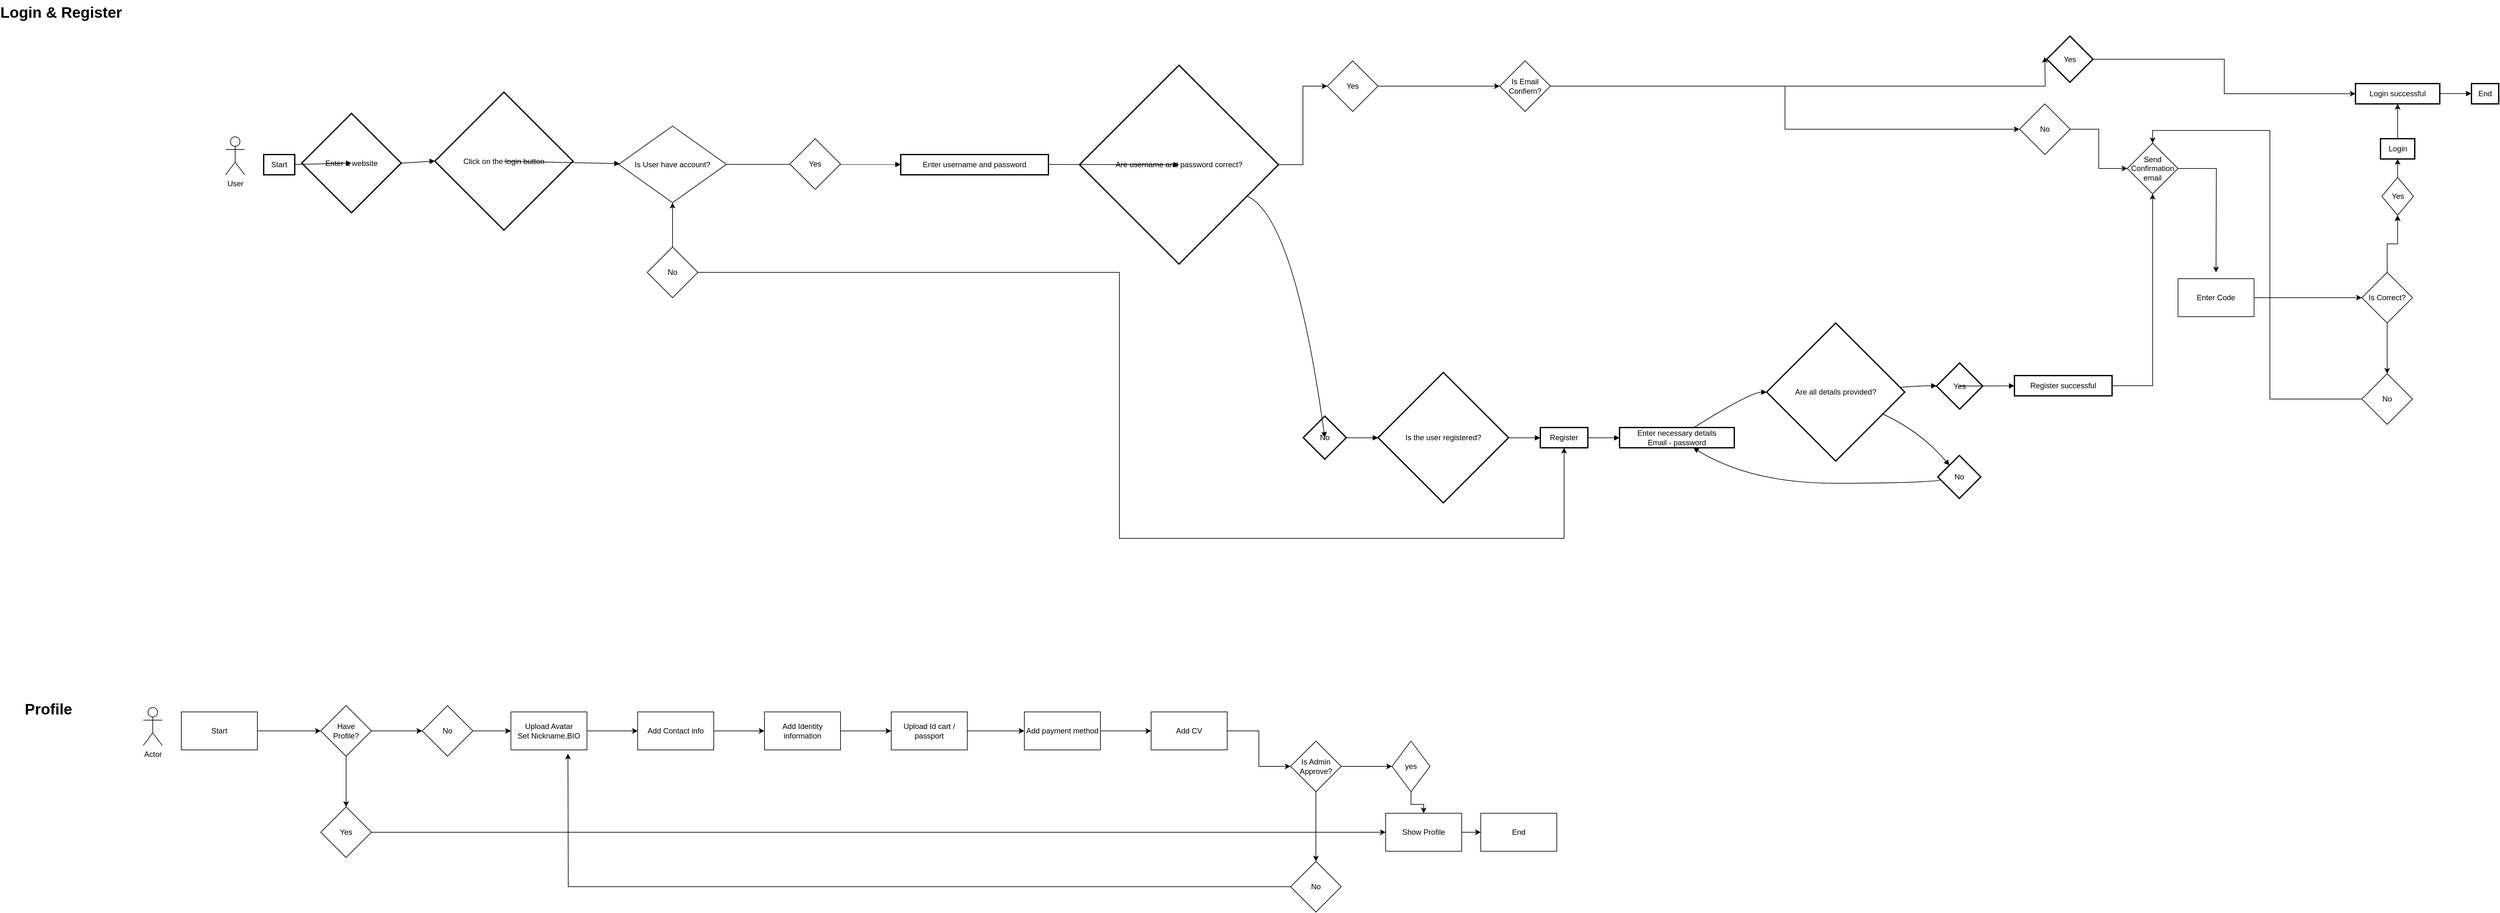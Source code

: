<mxfile version="22.1.11" type="github">
  <diagram name="Page-1" id="RCzVIw21s0QxX4_HmofW">
    <mxGraphModel dx="2537" dy="907" grid="1" gridSize="10" guides="1" tooltips="1" connect="1" arrows="1" fold="1" page="1" pageScale="1" pageWidth="850" pageHeight="1100" math="0" shadow="0">
      <root>
        <mxCell id="0" />
        <mxCell id="1" parent="0" />
        <mxCell id="2" value="Start" style="whiteSpace=wrap;strokeWidth=2;" parent="1" vertex="1">
          <mxGeometry x="-430" y="254" width="49" height="32" as="geometry" />
        </mxCell>
        <mxCell id="3" value="Enter a website" style="rhombus;strokeWidth=2;whiteSpace=wrap;" parent="1" vertex="1">
          <mxGeometry x="-370" y="189" width="157" height="157" as="geometry" />
        </mxCell>
        <mxCell id="4" value="Click on the login button" style="rhombus;strokeWidth=2;whiteSpace=wrap;" parent="1" vertex="1">
          <mxGeometry x="-160" y="155.5" width="218" height="218" as="geometry" />
        </mxCell>
        <mxCell id="5" value="Enter username and password" style="whiteSpace=wrap;strokeWidth=2;" parent="1" vertex="1">
          <mxGeometry x="575" y="254" width="233" height="32" as="geometry" />
        </mxCell>
        <mxCell id="Xof1CyFzRAlIr6X4M1OH-53" style="edgeStyle=orthogonalEdgeStyle;rounded=0;orthogonalLoop=1;jettySize=auto;html=1;exitX=1;exitY=0.5;exitDx=0;exitDy=0;" edge="1" parent="1" source="6" target="Xof1CyFzRAlIr6X4M1OH-52">
          <mxGeometry relative="1" as="geometry" />
        </mxCell>
        <mxCell id="6" value="Are username and password correct?" style="rhombus;strokeWidth=2;whiteSpace=wrap;" parent="1" vertex="1">
          <mxGeometry x="857" y="113" width="314" height="314" as="geometry" />
        </mxCell>
        <mxCell id="Xof1CyFzRAlIr6X4M1OH-48" style="edgeStyle=orthogonalEdgeStyle;rounded=0;orthogonalLoop=1;jettySize=auto;html=1;entryX=0;entryY=0.5;entryDx=0;entryDy=0;" edge="1" parent="1" source="7" target="9">
          <mxGeometry relative="1" as="geometry">
            <mxPoint x="2820" y="170" as="targetPoint" />
          </mxGeometry>
        </mxCell>
        <mxCell id="7" value="Yes" style="rhombus;strokeWidth=2;whiteSpace=wrap;" parent="1" vertex="1">
          <mxGeometry x="2383" y="67" width="73" height="73" as="geometry" />
        </mxCell>
        <mxCell id="9" value="Login successful" style="whiteSpace=wrap;strokeWidth=2;" parent="1" vertex="1">
          <mxGeometry x="2870" y="142" width="133" height="32" as="geometry" />
        </mxCell>
        <mxCell id="10" value="End" style="whiteSpace=wrap;strokeWidth=2;" parent="1" vertex="1">
          <mxGeometry x="3053" y="142" width="43" height="32" as="geometry" />
        </mxCell>
        <mxCell id="11" value="No" style="rhombus;strokeWidth=2;whiteSpace=wrap;" parent="1" vertex="1">
          <mxGeometry x="1210" y="667" width="68" height="68" as="geometry" />
        </mxCell>
        <mxCell id="12" value="Is the user registered?" style="rhombus;strokeWidth=2;whiteSpace=wrap;" parent="1" vertex="1">
          <mxGeometry x="1328" y="598" width="206" height="206" as="geometry" />
        </mxCell>
        <mxCell id="13" value="Register" style="whiteSpace=wrap;strokeWidth=2;" parent="1" vertex="1">
          <mxGeometry x="1584" y="685" width="75" height="32" as="geometry" />
        </mxCell>
        <mxCell id="14" value="Enter necessary details&#xa;Email - password" style="whiteSpace=wrap;strokeWidth=2;" parent="1" vertex="1">
          <mxGeometry x="1709" y="685" width="181" height="32" as="geometry" />
        </mxCell>
        <mxCell id="15" value="Are all details provided?" style="rhombus;strokeWidth=2;whiteSpace=wrap;" parent="1" vertex="1">
          <mxGeometry x="1941" y="520" width="218" height="218" as="geometry" />
        </mxCell>
        <mxCell id="16" value="Yes" style="rhombus;strokeWidth=2;whiteSpace=wrap;" parent="1" vertex="1">
          <mxGeometry x="2209" y="583" width="73" height="73" as="geometry" />
        </mxCell>
        <mxCell id="Xof1CyFzRAlIr6X4M1OH-51" style="edgeStyle=orthogonalEdgeStyle;rounded=0;orthogonalLoop=1;jettySize=auto;html=1;entryX=0.5;entryY=1;entryDx=0;entryDy=0;" edge="1" parent="1" source="17" target="Xof1CyFzRAlIr6X4M1OH-49">
          <mxGeometry relative="1" as="geometry" />
        </mxCell>
        <mxCell id="17" value="Register successful" style="whiteSpace=wrap;strokeWidth=2;" parent="1" vertex="1">
          <mxGeometry x="2332" y="603" width="154" height="32" as="geometry" />
        </mxCell>
        <mxCell id="Xof1CyFzRAlIr6X4M1OH-68" value="" style="edgeStyle=orthogonalEdgeStyle;rounded=0;orthogonalLoop=1;jettySize=auto;html=1;" edge="1" parent="1" source="18" target="9">
          <mxGeometry relative="1" as="geometry" />
        </mxCell>
        <mxCell id="18" value="Login" style="whiteSpace=wrap;strokeWidth=2;" parent="1" vertex="1">
          <mxGeometry x="2909.5" y="229" width="54" height="32" as="geometry" />
        </mxCell>
        <mxCell id="19" value="No" style="rhombus;strokeWidth=2;whiteSpace=wrap;" parent="1" vertex="1">
          <mxGeometry x="2211" y="729" width="68" height="68" as="geometry" />
        </mxCell>
        <mxCell id="20" value="" style="curved=1;startArrow=none;endArrow=block;exitX=1.007;exitY=0.49;entryX=0.002;entryY=0.501;" parent="1" source="2" target="3" edge="1">
          <mxGeometry relative="1" as="geometry">
            <Array as="points" />
          </mxGeometry>
        </mxCell>
        <mxCell id="21" value="" style="curved=1;startArrow=none;endArrow=block;exitX=1.005;exitY=0.501;entryX=-0.001;entryY=0.499;" parent="1" source="3" target="4" edge="1">
          <mxGeometry relative="1" as="geometry">
            <Array as="points" />
          </mxGeometry>
        </mxCell>
        <mxCell id="22" value="" style="curved=1;startArrow=none;endArrow=block;exitX=0.998;exitY=0.499;entryX=-0.002;entryY=0.49;" parent="1" source="Xof1CyFzRAlIr6X4M1OH-41" target="5" edge="1">
          <mxGeometry relative="1" as="geometry">
            <Array as="points" />
          </mxGeometry>
        </mxCell>
        <mxCell id="23" value="" style="curved=1;startArrow=none;endArrow=block;exitX=0.997;exitY=0.49;entryX=0.001;entryY=0.499;" parent="1" source="5" target="6" edge="1">
          <mxGeometry relative="1" as="geometry">
            <Array as="points" />
          </mxGeometry>
        </mxCell>
        <mxCell id="27" value="" style="curved=1;startArrow=none;endArrow=block;exitX=1.0;exitY=0.491;entryX=0.0;entryY=0.491;" parent="1" source="9" target="10" edge="1">
          <mxGeometry relative="1" as="geometry">
            <Array as="points" />
          </mxGeometry>
        </mxCell>
        <mxCell id="28" value="" style="curved=1;startArrow=none;endArrow=block;exitX=1.001;exitY=0.731;entryX=0.005;entryY=0.504;" parent="1" source="6" target="11" edge="1">
          <mxGeometry relative="1" as="geometry">
            <Array as="points">
              <mxPoint x="1196" y="354" />
            </Array>
          </mxGeometry>
        </mxCell>
        <mxCell id="29" value="" style="curved=1;startArrow=none;endArrow=block;exitX=0.998;exitY=0.504;entryX=-0.001;entryY=0.501;" parent="1" source="11" target="12" edge="1">
          <mxGeometry relative="1" as="geometry">
            <Array as="points" />
          </mxGeometry>
        </mxCell>
        <mxCell id="30" value="" style="curved=1;startArrow=none;endArrow=block;exitX=1.001;exitY=0.501;entryX=0.002;entryY=0.508;" parent="1" source="12" target="13" edge="1">
          <mxGeometry relative="1" as="geometry">
            <Array as="points" />
          </mxGeometry>
        </mxCell>
        <mxCell id="31" value="" style="curved=1;startArrow=none;endArrow=block;exitX=1.006;exitY=0.508;entryX=0.002;entryY=0.508;" parent="1" source="13" target="14" edge="1">
          <mxGeometry relative="1" as="geometry">
            <Array as="points" />
          </mxGeometry>
        </mxCell>
        <mxCell id="32" value="" style="curved=1;startArrow=none;endArrow=block;exitX=0.645;exitY=0.008;entryX=-0.001;entryY=0.501;" parent="1" source="14" target="15" edge="1">
          <mxGeometry relative="1" as="geometry">
            <Array as="points">
              <mxPoint x="1916" y="629" />
            </Array>
          </mxGeometry>
        </mxCell>
        <mxCell id="33" value="" style="curved=1;startArrow=none;endArrow=block;exitX=0.998;exitY=0.464;entryX=-0.006;entryY=0.497;" parent="1" source="15" target="16" edge="1">
          <mxGeometry relative="1" as="geometry">
            <Array as="points">
              <mxPoint x="2184" y="619" />
            </Array>
          </mxGeometry>
        </mxCell>
        <mxCell id="34" value="" style="curved=1;startArrow=none;endArrow=block;exitX=0.996;exitY=0.497;entryX=-0.002;entryY=0.509;" parent="1" source="16" target="17" edge="1">
          <mxGeometry relative="1" as="geometry">
            <Array as="points" />
          </mxGeometry>
        </mxCell>
        <mxCell id="37" value="" style="curved=1;startArrow=none;endArrow=block;exitX=0.998;exitY=0.733;entryX=0.077;entryY=0.007;" parent="1" source="15" target="19" edge="1">
          <mxGeometry relative="1" as="geometry">
            <Array as="points">
              <mxPoint x="2184" y="691" />
            </Array>
          </mxGeometry>
        </mxCell>
        <mxCell id="38" value="" style="curved=1;startArrow=none;endArrow=block;exitX=0.005;exitY=0.584;entryX=0.645;entryY=1.008;" parent="1" source="19" target="14" edge="1">
          <mxGeometry relative="1" as="geometry">
            <Array as="points">
              <mxPoint x="2184" y="773" />
              <mxPoint x="1916" y="773" />
            </Array>
          </mxGeometry>
        </mxCell>
        <mxCell id="Xof1CyFzRAlIr6X4M1OH-42" value="" style="curved=1;startArrow=none;endArrow=block;exitX=0.998;exitY=0.499;entryX=-0.002;entryY=0.49;" edge="1" parent="1" source="4" target="Xof1CyFzRAlIr6X4M1OH-41">
          <mxGeometry relative="1" as="geometry">
            <Array as="points" />
            <mxPoint x="229" y="270" as="sourcePoint" />
            <mxPoint x="575" y="270" as="targetPoint" />
          </mxGeometry>
        </mxCell>
        <mxCell id="Xof1CyFzRAlIr6X4M1OH-41" value="Is User have account?" style="rhombus;whiteSpace=wrap;html=1;" vertex="1" parent="1">
          <mxGeometry x="130" y="209" width="170" height="121" as="geometry" />
        </mxCell>
        <mxCell id="Xof1CyFzRAlIr6X4M1OH-43" value="Yes" style="rhombus;whiteSpace=wrap;html=1;" vertex="1" parent="1">
          <mxGeometry x="400" y="229" width="80" height="80" as="geometry" />
        </mxCell>
        <mxCell id="Xof1CyFzRAlIr6X4M1OH-45" value="" style="edgeStyle=orthogonalEdgeStyle;rounded=0;orthogonalLoop=1;jettySize=auto;html=1;" edge="1" parent="1" source="Xof1CyFzRAlIr6X4M1OH-44" target="Xof1CyFzRAlIr6X4M1OH-41">
          <mxGeometry relative="1" as="geometry" />
        </mxCell>
        <mxCell id="Xof1CyFzRAlIr6X4M1OH-47" style="edgeStyle=orthogonalEdgeStyle;rounded=0;orthogonalLoop=1;jettySize=auto;html=1;entryX=0.5;entryY=1;entryDx=0;entryDy=0;" edge="1" parent="1" source="Xof1CyFzRAlIr6X4M1OH-44" target="13">
          <mxGeometry relative="1" as="geometry">
            <mxPoint x="1320" y="540" as="targetPoint" />
            <Array as="points">
              <mxPoint x="920" y="440" />
              <mxPoint x="920" y="860" />
              <mxPoint x="1622" y="860" />
            </Array>
          </mxGeometry>
        </mxCell>
        <mxCell id="Xof1CyFzRAlIr6X4M1OH-44" value="No" style="rhombus;whiteSpace=wrap;html=1;" vertex="1" parent="1">
          <mxGeometry x="175" y="400" width="80" height="80" as="geometry" />
        </mxCell>
        <mxCell id="Xof1CyFzRAlIr6X4M1OH-75" style="edgeStyle=orthogonalEdgeStyle;rounded=0;orthogonalLoop=1;jettySize=auto;html=1;" edge="1" parent="1" source="Xof1CyFzRAlIr6X4M1OH-49">
          <mxGeometry relative="1" as="geometry">
            <mxPoint x="2650" y="440" as="targetPoint" />
          </mxGeometry>
        </mxCell>
        <mxCell id="Xof1CyFzRAlIr6X4M1OH-49" value="Send Confirmation&lt;br&gt;email" style="rhombus;whiteSpace=wrap;html=1;" vertex="1" parent="1">
          <mxGeometry x="2510" y="236" width="80" height="80" as="geometry" />
        </mxCell>
        <mxCell id="Xof1CyFzRAlIr6X4M1OH-54" style="edgeStyle=orthogonalEdgeStyle;rounded=0;orthogonalLoop=1;jettySize=auto;html=1;exitX=1;exitY=0.5;exitDx=0;exitDy=0;" edge="1" parent="1" source="Xof1CyFzRAlIr6X4M1OH-55">
          <mxGeometry relative="1" as="geometry">
            <mxPoint x="2380" y="100" as="targetPoint" />
          </mxGeometry>
        </mxCell>
        <mxCell id="Xof1CyFzRAlIr6X4M1OH-52" value="Yes" style="rhombus;whiteSpace=wrap;html=1;" vertex="1" parent="1">
          <mxGeometry x="1248" y="106" width="80" height="80" as="geometry" />
        </mxCell>
        <mxCell id="Xof1CyFzRAlIr6X4M1OH-56" value="" style="edgeStyle=orthogonalEdgeStyle;rounded=0;orthogonalLoop=1;jettySize=auto;html=1;exitX=1;exitY=0.5;exitDx=0;exitDy=0;" edge="1" parent="1" source="Xof1CyFzRAlIr6X4M1OH-52" target="Xof1CyFzRAlIr6X4M1OH-55">
          <mxGeometry relative="1" as="geometry">
            <mxPoint x="2380" y="100" as="targetPoint" />
            <mxPoint x="1328" y="146" as="sourcePoint" />
          </mxGeometry>
        </mxCell>
        <mxCell id="Xof1CyFzRAlIr6X4M1OH-59" style="edgeStyle=orthogonalEdgeStyle;rounded=0;orthogonalLoop=1;jettySize=auto;html=1;entryX=0;entryY=0.5;entryDx=0;entryDy=0;" edge="1" parent="1" source="Xof1CyFzRAlIr6X4M1OH-55" target="Xof1CyFzRAlIr6X4M1OH-58">
          <mxGeometry relative="1" as="geometry" />
        </mxCell>
        <mxCell id="Xof1CyFzRAlIr6X4M1OH-55" value="Is Email&lt;br&gt;Confiem?" style="rhombus;whiteSpace=wrap;html=1;" vertex="1" parent="1">
          <mxGeometry x="1520" y="106" width="80" height="80" as="geometry" />
        </mxCell>
        <mxCell id="Xof1CyFzRAlIr6X4M1OH-60" style="edgeStyle=orthogonalEdgeStyle;rounded=0;orthogonalLoop=1;jettySize=auto;html=1;entryX=0;entryY=0.5;entryDx=0;entryDy=0;" edge="1" parent="1" source="Xof1CyFzRAlIr6X4M1OH-58" target="Xof1CyFzRAlIr6X4M1OH-49">
          <mxGeometry relative="1" as="geometry" />
        </mxCell>
        <mxCell id="Xof1CyFzRAlIr6X4M1OH-58" value="No" style="rhombus;whiteSpace=wrap;html=1;" vertex="1" parent="1">
          <mxGeometry x="2340" y="174" width="80" height="80" as="geometry" />
        </mxCell>
        <mxCell id="Xof1CyFzRAlIr6X4M1OH-64" value="" style="edgeStyle=orthogonalEdgeStyle;rounded=0;orthogonalLoop=1;jettySize=auto;html=1;" edge="1" parent="1" source="Xof1CyFzRAlIr6X4M1OH-61" target="Xof1CyFzRAlIr6X4M1OH-63">
          <mxGeometry relative="1" as="geometry" />
        </mxCell>
        <mxCell id="Xof1CyFzRAlIr6X4M1OH-61" value="Enter Code" style="rounded=0;whiteSpace=wrap;html=1;" vertex="1" parent="1">
          <mxGeometry x="2590" y="450" width="120" height="60" as="geometry" />
        </mxCell>
        <mxCell id="Xof1CyFzRAlIr6X4M1OH-66" value="" style="edgeStyle=orthogonalEdgeStyle;rounded=0;orthogonalLoop=1;jettySize=auto;html=1;" edge="1" parent="1" source="Xof1CyFzRAlIr6X4M1OH-63" target="Xof1CyFzRAlIr6X4M1OH-65">
          <mxGeometry relative="1" as="geometry" />
        </mxCell>
        <mxCell id="Xof1CyFzRAlIr6X4M1OH-69" value="" style="edgeStyle=orthogonalEdgeStyle;rounded=0;orthogonalLoop=1;jettySize=auto;html=1;" edge="1" parent="1" source="Xof1CyFzRAlIr6X4M1OH-63" target="Xof1CyFzRAlIr6X4M1OH-65">
          <mxGeometry relative="1" as="geometry" />
        </mxCell>
        <mxCell id="Xof1CyFzRAlIr6X4M1OH-70" value="" style="edgeStyle=orthogonalEdgeStyle;rounded=0;orthogonalLoop=1;jettySize=auto;html=1;" edge="1" parent="1" source="Xof1CyFzRAlIr6X4M1OH-63" target="Xof1CyFzRAlIr6X4M1OH-65">
          <mxGeometry relative="1" as="geometry" />
        </mxCell>
        <mxCell id="Xof1CyFzRAlIr6X4M1OH-72" value="" style="edgeStyle=orthogonalEdgeStyle;rounded=0;orthogonalLoop=1;jettySize=auto;html=1;" edge="1" parent="1" source="Xof1CyFzRAlIr6X4M1OH-63" target="Xof1CyFzRAlIr6X4M1OH-71">
          <mxGeometry relative="1" as="geometry" />
        </mxCell>
        <mxCell id="Xof1CyFzRAlIr6X4M1OH-63" value="Is Correct?" style="rhombus;whiteSpace=wrap;html=1;rounded=0;" vertex="1" parent="1">
          <mxGeometry x="2880" y="440" width="80" height="80" as="geometry" />
        </mxCell>
        <mxCell id="Xof1CyFzRAlIr6X4M1OH-67" value="" style="edgeStyle=orthogonalEdgeStyle;rounded=0;orthogonalLoop=1;jettySize=auto;html=1;" edge="1" parent="1" source="Xof1CyFzRAlIr6X4M1OH-65" target="18">
          <mxGeometry relative="1" as="geometry" />
        </mxCell>
        <mxCell id="Xof1CyFzRAlIr6X4M1OH-65" value="Yes" style="rhombus;whiteSpace=wrap;html=1;" vertex="1" parent="1">
          <mxGeometry x="2911.5" y="290" width="50" height="60" as="geometry" />
        </mxCell>
        <mxCell id="Xof1CyFzRAlIr6X4M1OH-76" style="edgeStyle=orthogonalEdgeStyle;rounded=0;orthogonalLoop=1;jettySize=auto;html=1;entryX=0.5;entryY=0;entryDx=0;entryDy=0;" edge="1" parent="1" source="Xof1CyFzRAlIr6X4M1OH-71" target="Xof1CyFzRAlIr6X4M1OH-49">
          <mxGeometry relative="1" as="geometry">
            <mxPoint x="2700" y="220" as="targetPoint" />
          </mxGeometry>
        </mxCell>
        <mxCell id="Xof1CyFzRAlIr6X4M1OH-71" value="No" style="rhombus;whiteSpace=wrap;html=1;rounded=0;" vertex="1" parent="1">
          <mxGeometry x="2880" y="600" width="80" height="80" as="geometry" />
        </mxCell>
        <mxCell id="Xof1CyFzRAlIr6X4M1OH-78" value="User&lt;br&gt;" style="shape=umlActor;verticalLabelPosition=bottom;verticalAlign=top;html=1;" vertex="1" parent="1">
          <mxGeometry x="-490" y="226" width="30" height="60" as="geometry" />
        </mxCell>
        <mxCell id="Xof1CyFzRAlIr6X4M1OH-79" value="Login &amp;amp; Register" style="text;strokeColor=none;fillColor=none;html=1;fontSize=24;fontStyle=1;verticalAlign=middle;align=center;" vertex="1" parent="1">
          <mxGeometry x="-800" y="10" width="100" height="40" as="geometry" />
        </mxCell>
        <mxCell id="Xof1CyFzRAlIr6X4M1OH-80" value="Profile" style="text;strokeColor=none;fillColor=none;html=1;fontSize=24;fontStyle=1;verticalAlign=middle;align=center;" vertex="1" parent="1">
          <mxGeometry x="-820" y="1110" width="100" height="40" as="geometry" />
        </mxCell>
        <mxCell id="Xof1CyFzRAlIr6X4M1OH-81" value="Actor" style="shape=umlActor;verticalLabelPosition=bottom;verticalAlign=top;html=1;" vertex="1" parent="1">
          <mxGeometry x="-620" y="1127" width="30" height="60" as="geometry" />
        </mxCell>
        <mxCell id="Xof1CyFzRAlIr6X4M1OH-86" value="" style="edgeStyle=orthogonalEdgeStyle;rounded=0;orthogonalLoop=1;jettySize=auto;html=1;" edge="1" parent="1" source="Xof1CyFzRAlIr6X4M1OH-82" target="Xof1CyFzRAlIr6X4M1OH-85">
          <mxGeometry relative="1" as="geometry" />
        </mxCell>
        <mxCell id="Xof1CyFzRAlIr6X4M1OH-82" value="Start" style="rounded=0;whiteSpace=wrap;html=1;" vertex="1" parent="1">
          <mxGeometry x="-560" y="1134" width="120" height="60" as="geometry" />
        </mxCell>
        <mxCell id="Xof1CyFzRAlIr6X4M1OH-90" value="" style="edgeStyle=orthogonalEdgeStyle;rounded=0;orthogonalLoop=1;jettySize=auto;html=1;" edge="1" parent="1" source="Xof1CyFzRAlIr6X4M1OH-85" target="Xof1CyFzRAlIr6X4M1OH-89">
          <mxGeometry relative="1" as="geometry" />
        </mxCell>
        <mxCell id="Xof1CyFzRAlIr6X4M1OH-96" value="" style="edgeStyle=orthogonalEdgeStyle;rounded=0;orthogonalLoop=1;jettySize=auto;html=1;" edge="1" parent="1" source="Xof1CyFzRAlIr6X4M1OH-85" target="Xof1CyFzRAlIr6X4M1OH-95">
          <mxGeometry relative="1" as="geometry" />
        </mxCell>
        <mxCell id="Xof1CyFzRAlIr6X4M1OH-85" value="Have&lt;br&gt;Profile?" style="rhombus;whiteSpace=wrap;html=1;rounded=0;" vertex="1" parent="1">
          <mxGeometry x="-340" y="1124" width="80" height="80" as="geometry" />
        </mxCell>
        <mxCell id="Xof1CyFzRAlIr6X4M1OH-92" value="" style="edgeStyle=orthogonalEdgeStyle;rounded=0;orthogonalLoop=1;jettySize=auto;html=1;" edge="1" parent="1" source="Xof1CyFzRAlIr6X4M1OH-89" target="Xof1CyFzRAlIr6X4M1OH-91">
          <mxGeometry relative="1" as="geometry" />
        </mxCell>
        <mxCell id="Xof1CyFzRAlIr6X4M1OH-89" value="Yes" style="rhombus;whiteSpace=wrap;html=1;rounded=0;" vertex="1" parent="1">
          <mxGeometry x="-340" y="1284" width="80" height="80" as="geometry" />
        </mxCell>
        <mxCell id="Xof1CyFzRAlIr6X4M1OH-94" value="" style="edgeStyle=orthogonalEdgeStyle;rounded=0;orthogonalLoop=1;jettySize=auto;html=1;" edge="1" parent="1" source="Xof1CyFzRAlIr6X4M1OH-91" target="Xof1CyFzRAlIr6X4M1OH-93">
          <mxGeometry relative="1" as="geometry" />
        </mxCell>
        <mxCell id="Xof1CyFzRAlIr6X4M1OH-91" value="Show Profile" style="whiteSpace=wrap;html=1;rounded=0;" vertex="1" parent="1">
          <mxGeometry x="1340" y="1294" width="120" height="60" as="geometry" />
        </mxCell>
        <mxCell id="Xof1CyFzRAlIr6X4M1OH-93" value="End" style="whiteSpace=wrap;html=1;rounded=0;" vertex="1" parent="1">
          <mxGeometry x="1490" y="1294" width="120" height="60" as="geometry" />
        </mxCell>
        <mxCell id="Xof1CyFzRAlIr6X4M1OH-98" value="" style="edgeStyle=orthogonalEdgeStyle;rounded=0;orthogonalLoop=1;jettySize=auto;html=1;" edge="1" parent="1" source="Xof1CyFzRAlIr6X4M1OH-95" target="Xof1CyFzRAlIr6X4M1OH-97">
          <mxGeometry relative="1" as="geometry" />
        </mxCell>
        <mxCell id="Xof1CyFzRAlIr6X4M1OH-95" value="No" style="rhombus;whiteSpace=wrap;html=1;rounded=0;" vertex="1" parent="1">
          <mxGeometry x="-180" y="1124" width="80" height="80" as="geometry" />
        </mxCell>
        <mxCell id="Xof1CyFzRAlIr6X4M1OH-100" value="" style="edgeStyle=orthogonalEdgeStyle;rounded=0;orthogonalLoop=1;jettySize=auto;html=1;" edge="1" parent="1" source="Xof1CyFzRAlIr6X4M1OH-97" target="Xof1CyFzRAlIr6X4M1OH-99">
          <mxGeometry relative="1" as="geometry" />
        </mxCell>
        <mxCell id="Xof1CyFzRAlIr6X4M1OH-97" value="Upload Avatar&lt;br&gt;Set Nickname,BIO" style="whiteSpace=wrap;html=1;rounded=0;" vertex="1" parent="1">
          <mxGeometry x="-40" y="1134" width="120" height="60" as="geometry" />
        </mxCell>
        <mxCell id="Xof1CyFzRAlIr6X4M1OH-102" value="" style="edgeStyle=orthogonalEdgeStyle;rounded=0;orthogonalLoop=1;jettySize=auto;html=1;" edge="1" parent="1" source="Xof1CyFzRAlIr6X4M1OH-99" target="Xof1CyFzRAlIr6X4M1OH-101">
          <mxGeometry relative="1" as="geometry" />
        </mxCell>
        <mxCell id="Xof1CyFzRAlIr6X4M1OH-99" value="Add Contact info" style="whiteSpace=wrap;html=1;rounded=0;" vertex="1" parent="1">
          <mxGeometry x="160" y="1134" width="120" height="60" as="geometry" />
        </mxCell>
        <mxCell id="Xof1CyFzRAlIr6X4M1OH-106" value="" style="edgeStyle=orthogonalEdgeStyle;rounded=0;orthogonalLoop=1;jettySize=auto;html=1;" edge="1" parent="1" source="Xof1CyFzRAlIr6X4M1OH-101" target="Xof1CyFzRAlIr6X4M1OH-105">
          <mxGeometry relative="1" as="geometry" />
        </mxCell>
        <mxCell id="Xof1CyFzRAlIr6X4M1OH-101" value="Add Identity information" style="whiteSpace=wrap;html=1;rounded=0;" vertex="1" parent="1">
          <mxGeometry x="360" y="1134" width="120" height="60" as="geometry" />
        </mxCell>
        <mxCell id="Xof1CyFzRAlIr6X4M1OH-108" value="" style="edgeStyle=orthogonalEdgeStyle;rounded=0;orthogonalLoop=1;jettySize=auto;html=1;" edge="1" parent="1" source="Xof1CyFzRAlIr6X4M1OH-105" target="Xof1CyFzRAlIr6X4M1OH-107">
          <mxGeometry relative="1" as="geometry" />
        </mxCell>
        <mxCell id="Xof1CyFzRAlIr6X4M1OH-105" value="Upload Id cart / passport" style="whiteSpace=wrap;html=1;rounded=0;" vertex="1" parent="1">
          <mxGeometry x="560" y="1134" width="120" height="60" as="geometry" />
        </mxCell>
        <mxCell id="Xof1CyFzRAlIr6X4M1OH-110" value="" style="edgeStyle=orthogonalEdgeStyle;rounded=0;orthogonalLoop=1;jettySize=auto;html=1;" edge="1" parent="1" source="Xof1CyFzRAlIr6X4M1OH-107" target="Xof1CyFzRAlIr6X4M1OH-109">
          <mxGeometry relative="1" as="geometry" />
        </mxCell>
        <mxCell id="Xof1CyFzRAlIr6X4M1OH-107" value="Add payment method" style="whiteSpace=wrap;html=1;rounded=0;" vertex="1" parent="1">
          <mxGeometry x="770" y="1134" width="120" height="60" as="geometry" />
        </mxCell>
        <mxCell id="Xof1CyFzRAlIr6X4M1OH-112" value="" style="edgeStyle=orthogonalEdgeStyle;rounded=0;orthogonalLoop=1;jettySize=auto;html=1;" edge="1" parent="1" source="Xof1CyFzRAlIr6X4M1OH-109" target="Xof1CyFzRAlIr6X4M1OH-111">
          <mxGeometry relative="1" as="geometry" />
        </mxCell>
        <mxCell id="Xof1CyFzRAlIr6X4M1OH-109" value="Add CV" style="whiteSpace=wrap;html=1;rounded=0;" vertex="1" parent="1">
          <mxGeometry x="970" y="1134" width="120" height="60" as="geometry" />
        </mxCell>
        <mxCell id="Xof1CyFzRAlIr6X4M1OH-114" value="" style="edgeStyle=orthogonalEdgeStyle;rounded=0;orthogonalLoop=1;jettySize=auto;html=1;" edge="1" parent="1" source="Xof1CyFzRAlIr6X4M1OH-111" target="Xof1CyFzRAlIr6X4M1OH-113">
          <mxGeometry relative="1" as="geometry" />
        </mxCell>
        <mxCell id="Xof1CyFzRAlIr6X4M1OH-117" value="" style="edgeStyle=orthogonalEdgeStyle;rounded=0;orthogonalLoop=1;jettySize=auto;html=1;" edge="1" parent="1" source="Xof1CyFzRAlIr6X4M1OH-111" target="Xof1CyFzRAlIr6X4M1OH-116">
          <mxGeometry relative="1" as="geometry" />
        </mxCell>
        <mxCell id="Xof1CyFzRAlIr6X4M1OH-111" value="Is Admin&lt;br&gt;Approve?" style="rhombus;whiteSpace=wrap;html=1;rounded=0;" vertex="1" parent="1">
          <mxGeometry x="1190" y="1180" width="80" height="80" as="geometry" />
        </mxCell>
        <mxCell id="Xof1CyFzRAlIr6X4M1OH-115" value="" style="edgeStyle=orthogonalEdgeStyle;rounded=0;orthogonalLoop=1;jettySize=auto;html=1;" edge="1" parent="1" source="Xof1CyFzRAlIr6X4M1OH-113" target="Xof1CyFzRAlIr6X4M1OH-91">
          <mxGeometry relative="1" as="geometry" />
        </mxCell>
        <mxCell id="Xof1CyFzRAlIr6X4M1OH-113" value="yes" style="rhombus;whiteSpace=wrap;html=1;rounded=0;" vertex="1" parent="1">
          <mxGeometry x="1350" y="1180" width="60" height="80" as="geometry" />
        </mxCell>
        <mxCell id="Xof1CyFzRAlIr6X4M1OH-118" style="edgeStyle=orthogonalEdgeStyle;rounded=0;orthogonalLoop=1;jettySize=auto;html=1;" edge="1" parent="1" source="Xof1CyFzRAlIr6X4M1OH-116">
          <mxGeometry relative="1" as="geometry">
            <mxPoint x="50" y="1200" as="targetPoint" />
          </mxGeometry>
        </mxCell>
        <mxCell id="Xof1CyFzRAlIr6X4M1OH-116" value="No" style="rhombus;whiteSpace=wrap;html=1;rounded=0;" vertex="1" parent="1">
          <mxGeometry x="1190" y="1370" width="80" height="80" as="geometry" />
        </mxCell>
      </root>
    </mxGraphModel>
  </diagram>
</mxfile>

